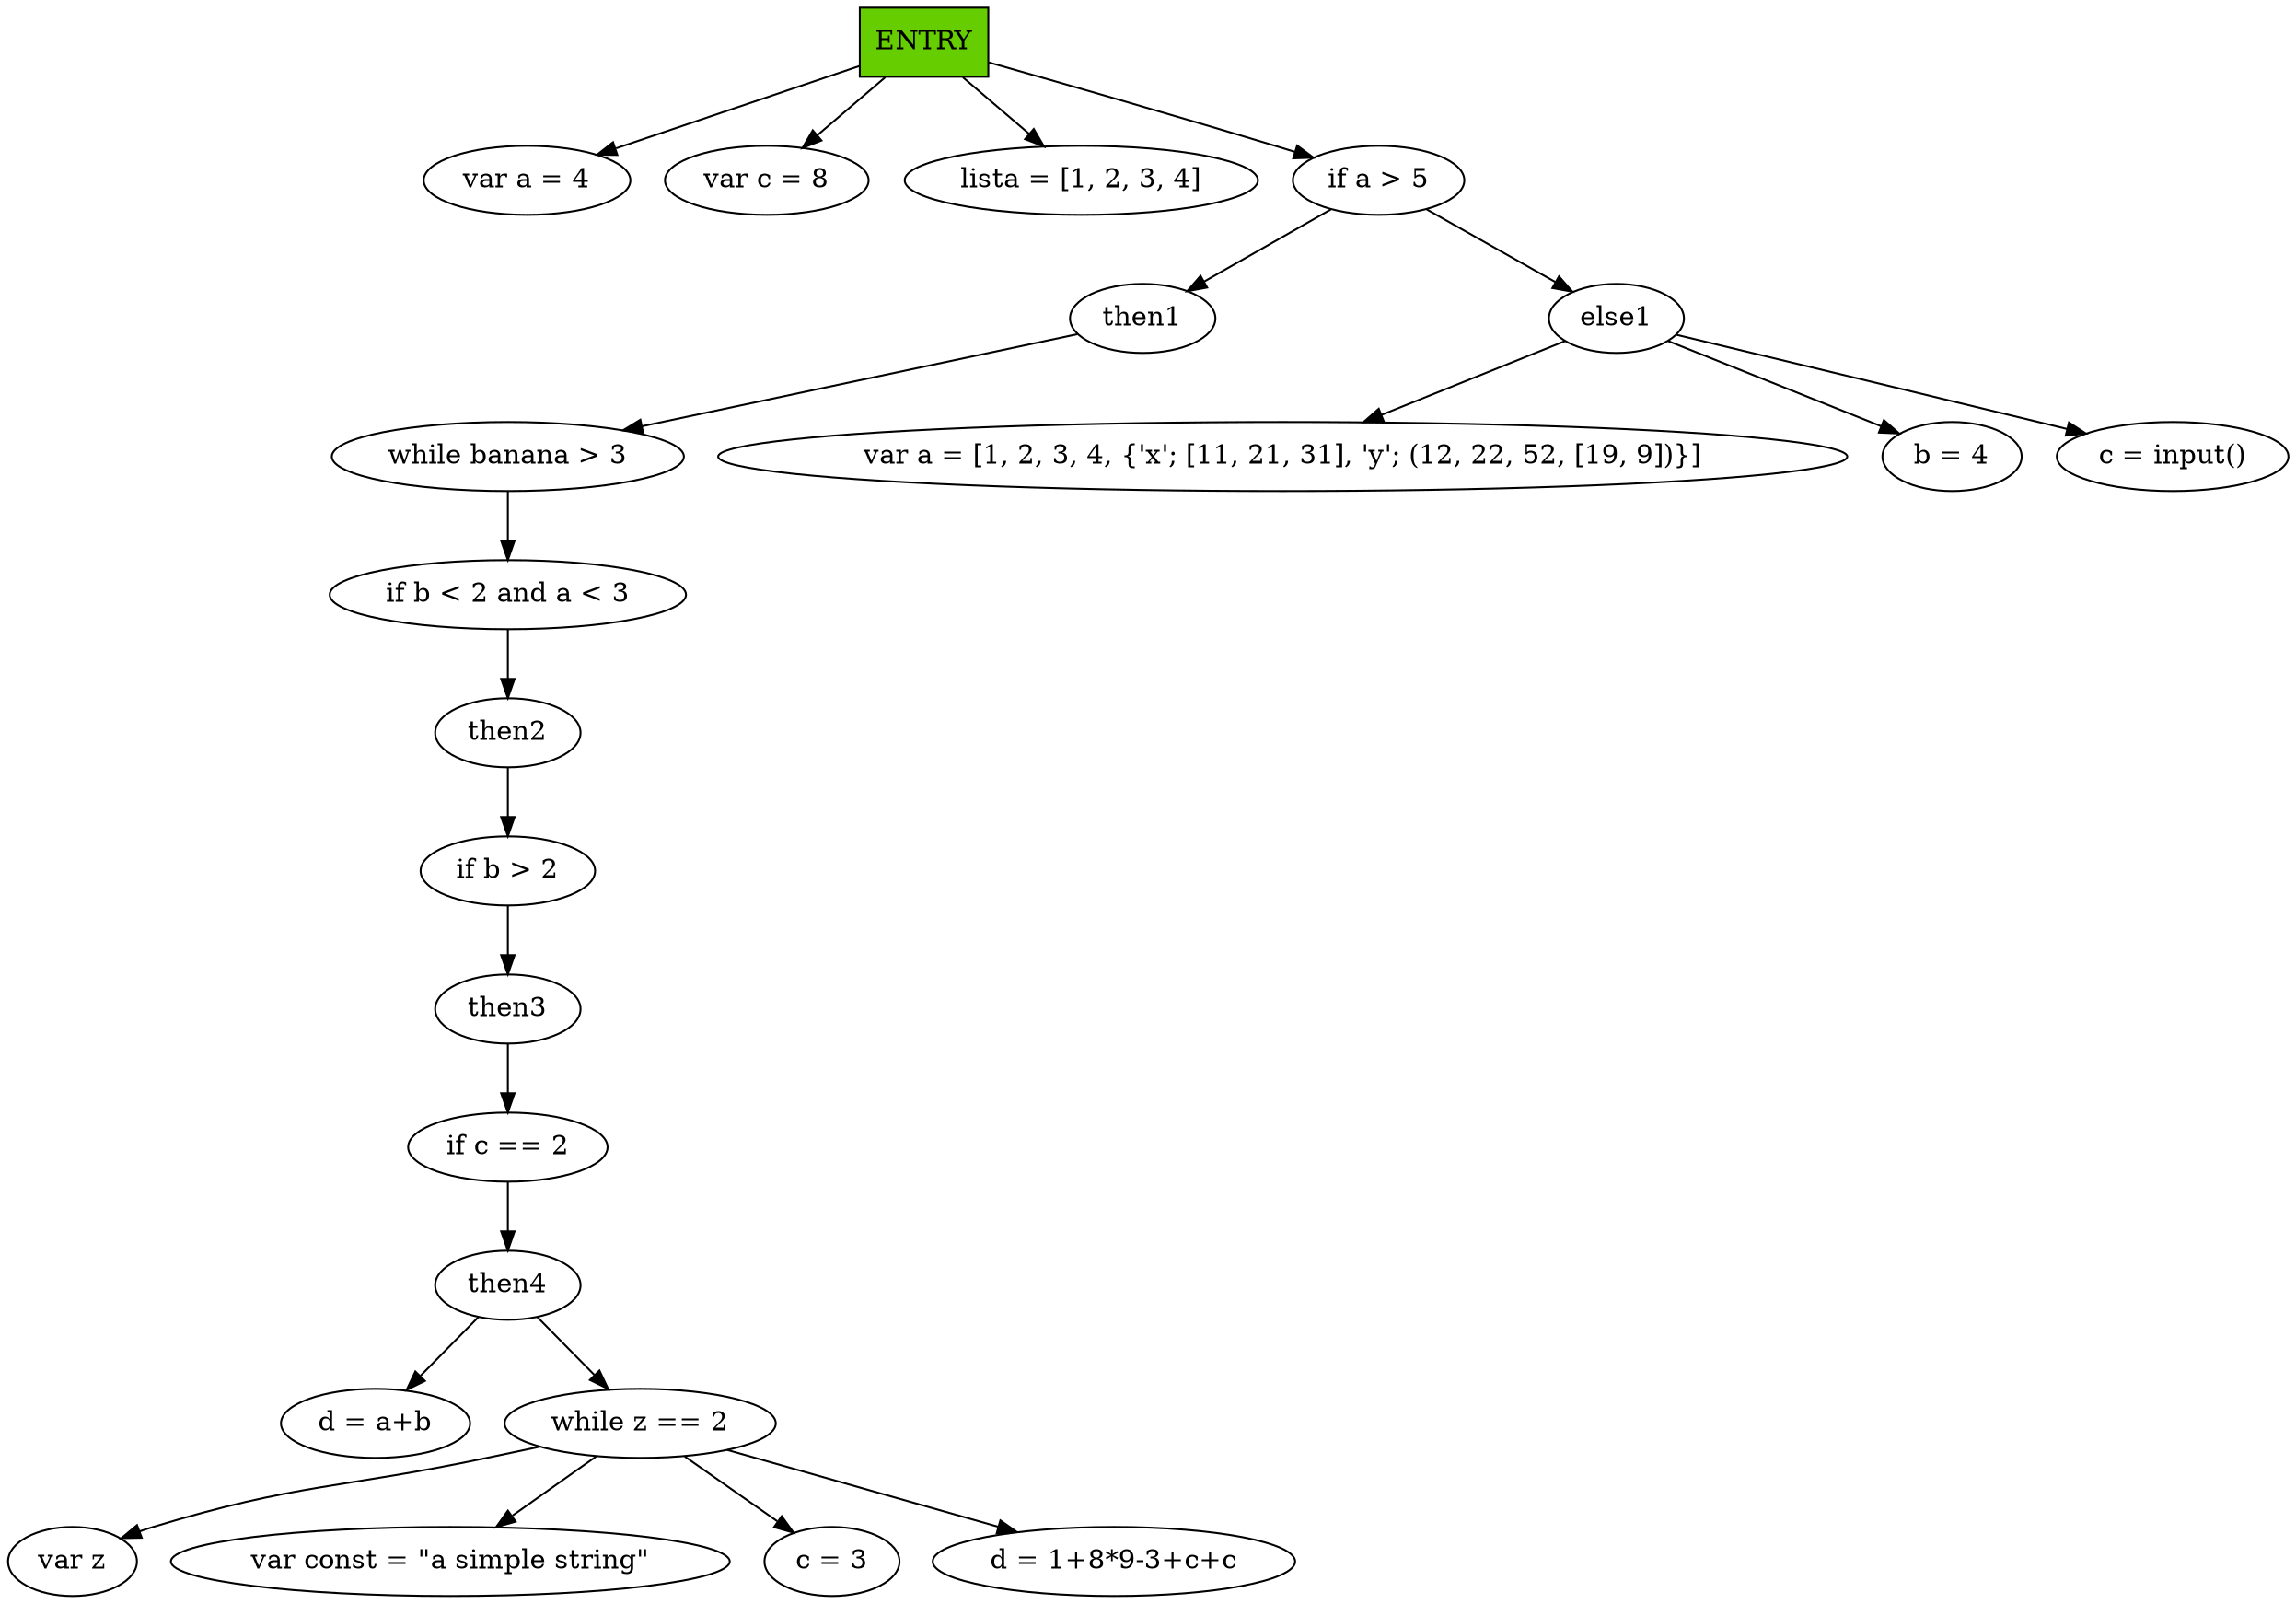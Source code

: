 digraph SDG {
	ENTRY [fillcolor=chartreuse3 shape=box style=filled]
	ENTRY -> "var a = 4"
	ENTRY -> "var c = 8"
	ENTRY -> "lista = [1, 2, 3, 4]"
	ENTRY -> "if a > 5"
	"if a > 5" -> then1
	then1 -> "while banana > 3"
	"while banana > 3" -> "if b < 2 and a < 3"
	"if b < 2 and a < 3" -> then2
	then2 -> "if b > 2"
	"if b > 2" -> then3
	then3 -> "if c == 2"
	"if c == 2" -> then4
	then4 -> "d = a+b"
	then4 -> "while z == 2"
	"while z == 2" -> "var z"
	"while z == 2" -> "var const = \"a simple string\""
	"while z == 2" -> "c = 3"
	"while z == 2" -> "d = 1+8*9-3+c+c"
	"if a > 5" -> else1
	else1 -> "var a = [1, 2, 3, 4, {'x'; [11, 21, 31], 'y'; (12, 22, 52, [19, 9])}]"
	else1 -> "b = 4"
	else1 -> "c = input()"
}
